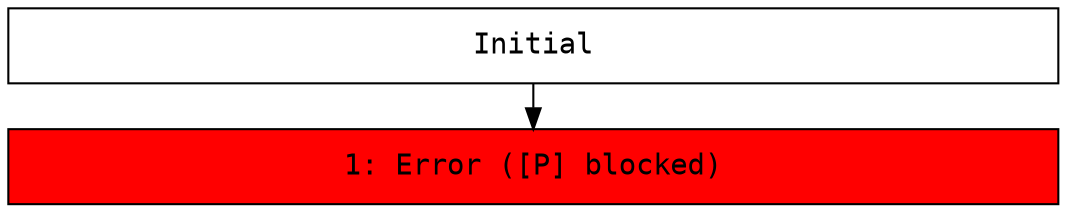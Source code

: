 digraph {
  graph [ranksep=0.3]
  node [shape=box,width=7,fontname=Monospace]
  init [label="Initial"];
  subgraph {
    "#Ref<0.0.1.111>" [label="1: Error ([P] blocked)",style=filled,fillcolor=red];
    "init" -> "#Ref<0.0.1.111>"[weight=1000];
  }
}
